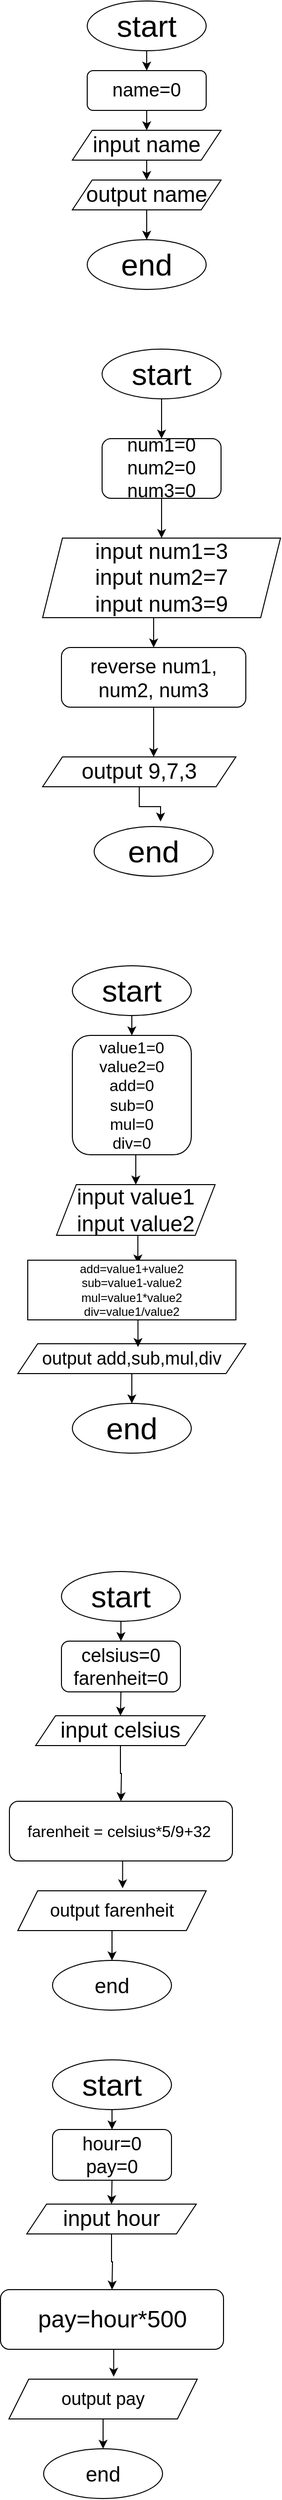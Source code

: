 <mxfile version="13.7.7" type="github">
  <diagram id="C5RBs43oDa-KdzZeNtuy" name="Page-1">
    <mxGraphModel dx="723" dy="375" grid="1" gridSize="10" guides="1" tooltips="1" connect="1" arrows="1" fold="1" page="1" pageScale="1" pageWidth="827" pageHeight="1169" math="0" shadow="0">
      <root>
        <mxCell id="WIyWlLk6GJQsqaUBKTNV-0" />
        <mxCell id="WIyWlLk6GJQsqaUBKTNV-1" parent="WIyWlLk6GJQsqaUBKTNV-0" />
        <mxCell id="19zZXmLFdvQ2Qfa06ooZ-6" style="edgeStyle=orthogonalEdgeStyle;rounded=0;orthogonalLoop=1;jettySize=auto;html=1;exitX=0.5;exitY=1;exitDx=0;exitDy=0;entryX=0.5;entryY=0;entryDx=0;entryDy=0;" edge="1" parent="WIyWlLk6GJQsqaUBKTNV-1" source="WIyWlLk6GJQsqaUBKTNV-7" target="19zZXmLFdvQ2Qfa06ooZ-1">
          <mxGeometry relative="1" as="geometry" />
        </mxCell>
        <mxCell id="WIyWlLk6GJQsqaUBKTNV-7" value="&lt;font style=&quot;font-size: 19px&quot;&gt;name=0&lt;/font&gt;" style="rounded=1;whiteSpace=wrap;html=1;fontSize=12;glass=0;strokeWidth=1;shadow=0;" parent="WIyWlLk6GJQsqaUBKTNV-1" vertex="1">
          <mxGeometry x="380" y="100" width="120" height="40" as="geometry" />
        </mxCell>
        <mxCell id="19zZXmLFdvQ2Qfa06ooZ-0" value="&lt;font style=&quot;font-size: 31px&quot;&gt;start&lt;/font&gt;" style="ellipse;whiteSpace=wrap;html=1;" vertex="1" parent="WIyWlLk6GJQsqaUBKTNV-1">
          <mxGeometry x="380" y="30" width="120" height="50" as="geometry" />
        </mxCell>
        <mxCell id="19zZXmLFdvQ2Qfa06ooZ-8" style="edgeStyle=orthogonalEdgeStyle;rounded=0;orthogonalLoop=1;jettySize=auto;html=1;exitX=0.5;exitY=1;exitDx=0;exitDy=0;entryX=0.5;entryY=0;entryDx=0;entryDy=0;" edge="1" parent="WIyWlLk6GJQsqaUBKTNV-1" source="19zZXmLFdvQ2Qfa06ooZ-1" target="19zZXmLFdvQ2Qfa06ooZ-7">
          <mxGeometry relative="1" as="geometry" />
        </mxCell>
        <mxCell id="19zZXmLFdvQ2Qfa06ooZ-1" value="&lt;font style=&quot;font-size: 22px&quot;&gt;input name&lt;/font&gt;" style="shape=parallelogram;perimeter=parallelogramPerimeter;whiteSpace=wrap;html=1;fixedSize=1;" vertex="1" parent="WIyWlLk6GJQsqaUBKTNV-1">
          <mxGeometry x="365" y="160" width="150" height="30" as="geometry" />
        </mxCell>
        <mxCell id="19zZXmLFdvQ2Qfa06ooZ-3" value="" style="endArrow=classic;html=1;exitX=0.5;exitY=1;exitDx=0;exitDy=0;" edge="1" parent="WIyWlLk6GJQsqaUBKTNV-1" source="19zZXmLFdvQ2Qfa06ooZ-0">
          <mxGeometry width="50" height="50" relative="1" as="geometry">
            <mxPoint x="390" y="150" as="sourcePoint" />
            <mxPoint x="440" y="100" as="targetPoint" />
          </mxGeometry>
        </mxCell>
        <mxCell id="19zZXmLFdvQ2Qfa06ooZ-10" style="edgeStyle=orthogonalEdgeStyle;rounded=0;orthogonalLoop=1;jettySize=auto;html=1;exitX=0.5;exitY=1;exitDx=0;exitDy=0;entryX=0.5;entryY=0;entryDx=0;entryDy=0;" edge="1" parent="WIyWlLk6GJQsqaUBKTNV-1" source="19zZXmLFdvQ2Qfa06ooZ-7" target="19zZXmLFdvQ2Qfa06ooZ-9">
          <mxGeometry relative="1" as="geometry" />
        </mxCell>
        <mxCell id="19zZXmLFdvQ2Qfa06ooZ-7" value="&lt;font style=&quot;font-size: 22px&quot;&gt;output name&lt;/font&gt;" style="shape=parallelogram;perimeter=parallelogramPerimeter;whiteSpace=wrap;html=1;fixedSize=1;" vertex="1" parent="WIyWlLk6GJQsqaUBKTNV-1">
          <mxGeometry x="365" y="210" width="150" height="30" as="geometry" />
        </mxCell>
        <mxCell id="19zZXmLFdvQ2Qfa06ooZ-9" value="&lt;font style=&quot;font-size: 31px&quot;&gt;end&lt;/font&gt;" style="ellipse;whiteSpace=wrap;html=1;" vertex="1" parent="WIyWlLk6GJQsqaUBKTNV-1">
          <mxGeometry x="380" y="270" width="120" height="50" as="geometry" />
        </mxCell>
        <mxCell id="19zZXmLFdvQ2Qfa06ooZ-11" style="edgeStyle=orthogonalEdgeStyle;rounded=0;orthogonalLoop=1;jettySize=auto;html=1;exitX=0.5;exitY=1;exitDx=0;exitDy=0;entryX=0.5;entryY=0;entryDx=0;entryDy=0;" edge="1" parent="WIyWlLk6GJQsqaUBKTNV-1" source="19zZXmLFdvQ2Qfa06ooZ-12" target="19zZXmLFdvQ2Qfa06ooZ-15">
          <mxGeometry relative="1" as="geometry" />
        </mxCell>
        <mxCell id="19zZXmLFdvQ2Qfa06ooZ-12" value="&lt;font style=&quot;font-size: 19px&quot;&gt;num1=0&lt;br&gt;num2=0&lt;br&gt;num3=0&lt;br&gt;&lt;/font&gt;" style="rounded=1;whiteSpace=wrap;html=1;fontSize=12;glass=0;strokeWidth=1;shadow=0;" vertex="1" parent="WIyWlLk6GJQsqaUBKTNV-1">
          <mxGeometry x="395" y="470" width="120" height="60" as="geometry" />
        </mxCell>
        <mxCell id="19zZXmLFdvQ2Qfa06ooZ-13" value="&lt;font style=&quot;font-size: 31px&quot;&gt;start&lt;/font&gt;" style="ellipse;whiteSpace=wrap;html=1;" vertex="1" parent="WIyWlLk6GJQsqaUBKTNV-1">
          <mxGeometry x="395" y="380" width="120" height="50" as="geometry" />
        </mxCell>
        <mxCell id="19zZXmLFdvQ2Qfa06ooZ-22" style="edgeStyle=orthogonalEdgeStyle;rounded=0;orthogonalLoop=1;jettySize=auto;html=1;exitX=0.5;exitY=1;exitDx=0;exitDy=0;entryX=0.5;entryY=0;entryDx=0;entryDy=0;" edge="1" parent="WIyWlLk6GJQsqaUBKTNV-1" source="19zZXmLFdvQ2Qfa06ooZ-15" target="19zZXmLFdvQ2Qfa06ooZ-21">
          <mxGeometry relative="1" as="geometry" />
        </mxCell>
        <mxCell id="19zZXmLFdvQ2Qfa06ooZ-15" value="&lt;font style=&quot;font-size: 22px&quot;&gt;input num1=3&lt;br&gt;input num2=7&lt;br&gt;input num3=9&lt;br&gt;&lt;/font&gt;" style="shape=parallelogram;perimeter=parallelogramPerimeter;whiteSpace=wrap;html=1;fixedSize=1;" vertex="1" parent="WIyWlLk6GJQsqaUBKTNV-1">
          <mxGeometry x="335" y="570" width="240" height="80" as="geometry" />
        </mxCell>
        <mxCell id="19zZXmLFdvQ2Qfa06ooZ-16" value="" style="endArrow=classic;html=1;exitX=0.5;exitY=1;exitDx=0;exitDy=0;" edge="1" parent="WIyWlLk6GJQsqaUBKTNV-1" source="19zZXmLFdvQ2Qfa06ooZ-13">
          <mxGeometry width="50" height="50" relative="1" as="geometry">
            <mxPoint x="405" y="550" as="sourcePoint" />
            <mxPoint x="455" y="470" as="targetPoint" />
          </mxGeometry>
        </mxCell>
        <mxCell id="19zZXmLFdvQ2Qfa06ooZ-27" style="edgeStyle=orthogonalEdgeStyle;rounded=0;orthogonalLoop=1;jettySize=auto;html=1;exitX=0.5;exitY=1;exitDx=0;exitDy=0;entryX=0.558;entryY=-0.1;entryDx=0;entryDy=0;entryPerimeter=0;" edge="1" parent="WIyWlLk6GJQsqaUBKTNV-1" source="19zZXmLFdvQ2Qfa06ooZ-18" target="19zZXmLFdvQ2Qfa06ooZ-19">
          <mxGeometry relative="1" as="geometry" />
        </mxCell>
        <mxCell id="19zZXmLFdvQ2Qfa06ooZ-18" value="&lt;font style=&quot;font-size: 22px&quot;&gt;output 9,7,3&lt;/font&gt;" style="shape=parallelogram;perimeter=parallelogramPerimeter;whiteSpace=wrap;html=1;fixedSize=1;" vertex="1" parent="WIyWlLk6GJQsqaUBKTNV-1">
          <mxGeometry x="335" y="790" width="195" height="30" as="geometry" />
        </mxCell>
        <mxCell id="19zZXmLFdvQ2Qfa06ooZ-19" value="&lt;font style=&quot;font-size: 31px&quot;&gt;end&lt;/font&gt;" style="ellipse;whiteSpace=wrap;html=1;" vertex="1" parent="WIyWlLk6GJQsqaUBKTNV-1">
          <mxGeometry x="387" y="860" width="120" height="50" as="geometry" />
        </mxCell>
        <mxCell id="19zZXmLFdvQ2Qfa06ooZ-24" style="edgeStyle=orthogonalEdgeStyle;rounded=0;orthogonalLoop=1;jettySize=auto;html=1;exitX=0.5;exitY=1;exitDx=0;exitDy=0;" edge="1" parent="WIyWlLk6GJQsqaUBKTNV-1" source="19zZXmLFdvQ2Qfa06ooZ-21">
          <mxGeometry relative="1" as="geometry">
            <mxPoint x="447" y="790" as="targetPoint" />
          </mxGeometry>
        </mxCell>
        <mxCell id="19zZXmLFdvQ2Qfa06ooZ-21" value="&lt;font style=&quot;font-size: 20px&quot;&gt;reverse num1, num2, num3&lt;/font&gt;" style="rounded=1;whiteSpace=wrap;html=1;" vertex="1" parent="WIyWlLk6GJQsqaUBKTNV-1">
          <mxGeometry x="354" y="680" width="186" height="60" as="geometry" />
        </mxCell>
        <mxCell id="19zZXmLFdvQ2Qfa06ooZ-28" style="edgeStyle=orthogonalEdgeStyle;rounded=0;orthogonalLoop=1;jettySize=auto;html=1;exitX=0.5;exitY=1;exitDx=0;exitDy=0;entryX=0.5;entryY=0;entryDx=0;entryDy=0;" edge="1" parent="WIyWlLk6GJQsqaUBKTNV-1" source="19zZXmLFdvQ2Qfa06ooZ-29" target="19zZXmLFdvQ2Qfa06ooZ-32">
          <mxGeometry relative="1" as="geometry" />
        </mxCell>
        <mxCell id="19zZXmLFdvQ2Qfa06ooZ-29" value="&lt;font style=&quot;font-size: 16px&quot;&gt;value1=0&lt;br&gt;value2=0&lt;br&gt;add=0&lt;br&gt;sub=0&lt;br&gt;mul=0&lt;br&gt;div=0&lt;br&gt;&lt;/font&gt;" style="rounded=1;whiteSpace=wrap;html=1;fontSize=12;glass=0;strokeWidth=1;shadow=0;" vertex="1" parent="WIyWlLk6GJQsqaUBKTNV-1">
          <mxGeometry x="365" y="1070" width="120" height="120" as="geometry" />
        </mxCell>
        <mxCell id="19zZXmLFdvQ2Qfa06ooZ-30" value="&lt;font style=&quot;font-size: 31px&quot;&gt;start&lt;/font&gt;" style="ellipse;whiteSpace=wrap;html=1;" vertex="1" parent="WIyWlLk6GJQsqaUBKTNV-1">
          <mxGeometry x="365" y="1000" width="120" height="50" as="geometry" />
        </mxCell>
        <mxCell id="19zZXmLFdvQ2Qfa06ooZ-39" style="edgeStyle=orthogonalEdgeStyle;rounded=0;orthogonalLoop=1;jettySize=auto;html=1;exitX=0.5;exitY=1;exitDx=0;exitDy=0;entryX=0.529;entryY=0.056;entryDx=0;entryDy=0;entryPerimeter=0;" edge="1" parent="WIyWlLk6GJQsqaUBKTNV-1" source="19zZXmLFdvQ2Qfa06ooZ-32" target="19zZXmLFdvQ2Qfa06ooZ-37">
          <mxGeometry relative="1" as="geometry" />
        </mxCell>
        <mxCell id="19zZXmLFdvQ2Qfa06ooZ-32" value="&lt;font style=&quot;font-size: 22px&quot;&gt;input value1&lt;br&gt;input value2&lt;br&gt;&lt;/font&gt;" style="shape=parallelogram;perimeter=parallelogramPerimeter;whiteSpace=wrap;html=1;fixedSize=1;" vertex="1" parent="WIyWlLk6GJQsqaUBKTNV-1">
          <mxGeometry x="349" y="1220" width="160" height="51" as="geometry" />
        </mxCell>
        <mxCell id="19zZXmLFdvQ2Qfa06ooZ-33" value="" style="endArrow=classic;html=1;exitX=0.5;exitY=1;exitDx=0;exitDy=0;" edge="1" parent="WIyWlLk6GJQsqaUBKTNV-1" source="19zZXmLFdvQ2Qfa06ooZ-30">
          <mxGeometry width="50" height="50" relative="1" as="geometry">
            <mxPoint x="375" y="1120" as="sourcePoint" />
            <mxPoint x="425" y="1070" as="targetPoint" />
          </mxGeometry>
        </mxCell>
        <mxCell id="19zZXmLFdvQ2Qfa06ooZ-41" style="edgeStyle=orthogonalEdgeStyle;rounded=0;orthogonalLoop=1;jettySize=auto;html=1;exitX=0.5;exitY=1;exitDx=0;exitDy=0;entryX=0.5;entryY=0;entryDx=0;entryDy=0;" edge="1" parent="WIyWlLk6GJQsqaUBKTNV-1" source="19zZXmLFdvQ2Qfa06ooZ-35" target="19zZXmLFdvQ2Qfa06ooZ-36">
          <mxGeometry relative="1" as="geometry" />
        </mxCell>
        <mxCell id="19zZXmLFdvQ2Qfa06ooZ-35" value="&lt;font style=&quot;font-size: 18px&quot;&gt;output add,sub,mul,div&lt;/font&gt;" style="shape=parallelogram;perimeter=parallelogramPerimeter;whiteSpace=wrap;html=1;fixedSize=1;" vertex="1" parent="WIyWlLk6GJQsqaUBKTNV-1">
          <mxGeometry x="310" y="1380" width="230" height="30" as="geometry" />
        </mxCell>
        <mxCell id="19zZXmLFdvQ2Qfa06ooZ-36" value="&lt;font style=&quot;font-size: 31px&quot;&gt;end&lt;/font&gt;" style="ellipse;whiteSpace=wrap;html=1;" vertex="1" parent="WIyWlLk6GJQsqaUBKTNV-1">
          <mxGeometry x="365" y="1440" width="120" height="50" as="geometry" />
        </mxCell>
        <mxCell id="19zZXmLFdvQ2Qfa06ooZ-40" style="edgeStyle=orthogonalEdgeStyle;rounded=0;orthogonalLoop=1;jettySize=auto;html=1;exitX=0.5;exitY=1;exitDx=0;exitDy=0;entryX=0.527;entryY=0.111;entryDx=0;entryDy=0;entryPerimeter=0;" edge="1" parent="WIyWlLk6GJQsqaUBKTNV-1" source="19zZXmLFdvQ2Qfa06ooZ-37" target="19zZXmLFdvQ2Qfa06ooZ-35">
          <mxGeometry relative="1" as="geometry" />
        </mxCell>
        <mxCell id="19zZXmLFdvQ2Qfa06ooZ-37" value="add=value1+value2&lt;br&gt;sub=value1-value2&lt;br&gt;mul=value1*value2&lt;br&gt;div=value1/value2" style="rounded=0;whiteSpace=wrap;html=1;" vertex="1" parent="WIyWlLk6GJQsqaUBKTNV-1">
          <mxGeometry x="320" y="1296" width="210" height="60" as="geometry" />
        </mxCell>
        <mxCell id="19zZXmLFdvQ2Qfa06ooZ-42" style="edgeStyle=orthogonalEdgeStyle;rounded=0;orthogonalLoop=1;jettySize=auto;html=1;exitX=0.5;exitY=1;exitDx=0;exitDy=0;entryX=0.5;entryY=0;entryDx=0;entryDy=0;" edge="1" parent="WIyWlLk6GJQsqaUBKTNV-1" source="19zZXmLFdvQ2Qfa06ooZ-43" target="19zZXmLFdvQ2Qfa06ooZ-46">
          <mxGeometry relative="1" as="geometry" />
        </mxCell>
        <mxCell id="19zZXmLFdvQ2Qfa06ooZ-43" value="&lt;font style=&quot;font-size: 19px&quot;&gt;celsius=0&lt;br&gt;farenheit=0&lt;br&gt;&lt;/font&gt;" style="rounded=1;whiteSpace=wrap;html=1;fontSize=12;glass=0;strokeWidth=1;shadow=0;" vertex="1" parent="WIyWlLk6GJQsqaUBKTNV-1">
          <mxGeometry x="354" y="1679" width="120" height="51" as="geometry" />
        </mxCell>
        <mxCell id="19zZXmLFdvQ2Qfa06ooZ-44" value="&lt;font style=&quot;font-size: 31px&quot;&gt;start&lt;/font&gt;" style="ellipse;whiteSpace=wrap;html=1;" vertex="1" parent="WIyWlLk6GJQsqaUBKTNV-1">
          <mxGeometry x="354" y="1609" width="120" height="50" as="geometry" />
        </mxCell>
        <mxCell id="19zZXmLFdvQ2Qfa06ooZ-45" style="edgeStyle=orthogonalEdgeStyle;rounded=0;orthogonalLoop=1;jettySize=auto;html=1;exitX=0.5;exitY=1;exitDx=0;exitDy=0;entryX=0.5;entryY=0;entryDx=0;entryDy=0;" edge="1" parent="WIyWlLk6GJQsqaUBKTNV-1" source="19zZXmLFdvQ2Qfa06ooZ-46">
          <mxGeometry relative="1" as="geometry">
            <mxPoint x="414" y="1840" as="targetPoint" />
          </mxGeometry>
        </mxCell>
        <mxCell id="19zZXmLFdvQ2Qfa06ooZ-46" value="&lt;font style=&quot;font-size: 22px&quot;&gt;input celsius&lt;/font&gt;" style="shape=parallelogram;perimeter=parallelogramPerimeter;whiteSpace=wrap;html=1;fixedSize=1;" vertex="1" parent="WIyWlLk6GJQsqaUBKTNV-1">
          <mxGeometry x="328" y="1754" width="171" height="30" as="geometry" />
        </mxCell>
        <mxCell id="19zZXmLFdvQ2Qfa06ooZ-47" value="" style="endArrow=classic;html=1;exitX=0.5;exitY=1;exitDx=0;exitDy=0;" edge="1" parent="WIyWlLk6GJQsqaUBKTNV-1" source="19zZXmLFdvQ2Qfa06ooZ-44">
          <mxGeometry width="50" height="50" relative="1" as="geometry">
            <mxPoint x="364" y="1729" as="sourcePoint" />
            <mxPoint x="414" y="1679" as="targetPoint" />
          </mxGeometry>
        </mxCell>
        <mxCell id="19zZXmLFdvQ2Qfa06ooZ-54" value="" style="edgeStyle=orthogonalEdgeStyle;rounded=0;orthogonalLoop=1;jettySize=auto;html=1;entryX=0.572;entryY=-0.062;entryDx=0;entryDy=0;entryPerimeter=0;" edge="1" parent="WIyWlLk6GJQsqaUBKTNV-1">
          <mxGeometry relative="1" as="geometry">
            <mxPoint x="411.0" y="1900" as="sourcePoint" />
            <mxPoint x="415.68" y="1927.52" as="targetPoint" />
          </mxGeometry>
        </mxCell>
        <mxCell id="19zZXmLFdvQ2Qfa06ooZ-52" value="&lt;font style=&quot;font-size: 16px&quot;&gt;farenheit = celsius*5/9+32&amp;nbsp;&lt;/font&gt;" style="rounded=1;whiteSpace=wrap;html=1;" vertex="1" parent="WIyWlLk6GJQsqaUBKTNV-1">
          <mxGeometry x="301.5" y="1840" width="225" height="60" as="geometry" />
        </mxCell>
        <mxCell id="19zZXmLFdvQ2Qfa06ooZ-56" style="edgeStyle=orthogonalEdgeStyle;rounded=0;orthogonalLoop=1;jettySize=auto;html=1;exitX=0.5;exitY=1;exitDx=0;exitDy=0;entryX=0.5;entryY=0;entryDx=0;entryDy=0;" edge="1" parent="WIyWlLk6GJQsqaUBKTNV-1" source="19zZXmLFdvQ2Qfa06ooZ-53" target="19zZXmLFdvQ2Qfa06ooZ-55">
          <mxGeometry relative="1" as="geometry" />
        </mxCell>
        <mxCell id="19zZXmLFdvQ2Qfa06ooZ-53" value="&lt;font style=&quot;font-size: 18px&quot;&gt;output farenheit&lt;/font&gt;" style="shape=parallelogram;perimeter=parallelogramPerimeter;whiteSpace=wrap;html=1;fixedSize=1;" vertex="1" parent="WIyWlLk6GJQsqaUBKTNV-1">
          <mxGeometry x="310" y="1930" width="190" height="40" as="geometry" />
        </mxCell>
        <mxCell id="19zZXmLFdvQ2Qfa06ooZ-55" value="&lt;font style=&quot;font-size: 21px&quot;&gt;end&lt;/font&gt;" style="ellipse;whiteSpace=wrap;html=1;" vertex="1" parent="WIyWlLk6GJQsqaUBKTNV-1">
          <mxGeometry x="345" y="2000" width="120" height="50" as="geometry" />
        </mxCell>
        <mxCell id="19zZXmLFdvQ2Qfa06ooZ-57" style="edgeStyle=orthogonalEdgeStyle;rounded=0;orthogonalLoop=1;jettySize=auto;html=1;exitX=0.5;exitY=1;exitDx=0;exitDy=0;entryX=0.5;entryY=0;entryDx=0;entryDy=0;" edge="1" parent="WIyWlLk6GJQsqaUBKTNV-1" source="19zZXmLFdvQ2Qfa06ooZ-58" target="19zZXmLFdvQ2Qfa06ooZ-61">
          <mxGeometry relative="1" as="geometry" />
        </mxCell>
        <mxCell id="19zZXmLFdvQ2Qfa06ooZ-58" value="&lt;font style=&quot;font-size: 19px&quot;&gt;hour=0&lt;br&gt;pay=0&lt;br&gt;&lt;/font&gt;" style="rounded=1;whiteSpace=wrap;html=1;fontSize=12;glass=0;strokeWidth=1;shadow=0;" vertex="1" parent="WIyWlLk6GJQsqaUBKTNV-1">
          <mxGeometry x="345" y="2170" width="120" height="51" as="geometry" />
        </mxCell>
        <mxCell id="19zZXmLFdvQ2Qfa06ooZ-59" value="&lt;font style=&quot;font-size: 31px&quot;&gt;start&lt;/font&gt;" style="ellipse;whiteSpace=wrap;html=1;" vertex="1" parent="WIyWlLk6GJQsqaUBKTNV-1">
          <mxGeometry x="345" y="2100" width="120" height="50" as="geometry" />
        </mxCell>
        <mxCell id="19zZXmLFdvQ2Qfa06ooZ-60" style="edgeStyle=orthogonalEdgeStyle;rounded=0;orthogonalLoop=1;jettySize=auto;html=1;exitX=0.5;exitY=1;exitDx=0;exitDy=0;entryX=0.5;entryY=0;entryDx=0;entryDy=0;" edge="1" parent="WIyWlLk6GJQsqaUBKTNV-1" source="19zZXmLFdvQ2Qfa06ooZ-61">
          <mxGeometry relative="1" as="geometry">
            <mxPoint x="405" y="2331" as="targetPoint" />
          </mxGeometry>
        </mxCell>
        <mxCell id="19zZXmLFdvQ2Qfa06ooZ-61" value="&lt;font style=&quot;font-size: 22px&quot;&gt;input hour&lt;/font&gt;" style="shape=parallelogram;perimeter=parallelogramPerimeter;whiteSpace=wrap;html=1;fixedSize=1;" vertex="1" parent="WIyWlLk6GJQsqaUBKTNV-1">
          <mxGeometry x="319" y="2245" width="171" height="30" as="geometry" />
        </mxCell>
        <mxCell id="19zZXmLFdvQ2Qfa06ooZ-62" value="" style="endArrow=classic;html=1;exitX=0.5;exitY=1;exitDx=0;exitDy=0;" edge="1" parent="WIyWlLk6GJQsqaUBKTNV-1" source="19zZXmLFdvQ2Qfa06ooZ-59">
          <mxGeometry width="50" height="50" relative="1" as="geometry">
            <mxPoint x="355" y="2220" as="sourcePoint" />
            <mxPoint x="405" y="2170" as="targetPoint" />
          </mxGeometry>
        </mxCell>
        <mxCell id="19zZXmLFdvQ2Qfa06ooZ-63" value="" style="edgeStyle=orthogonalEdgeStyle;rounded=0;orthogonalLoop=1;jettySize=auto;html=1;entryX=0.572;entryY=-0.062;entryDx=0;entryDy=0;entryPerimeter=0;" edge="1" parent="WIyWlLk6GJQsqaUBKTNV-1">
          <mxGeometry relative="1" as="geometry">
            <mxPoint x="402.0" y="2391" as="sourcePoint" />
            <mxPoint x="406.68" y="2418.52" as="targetPoint" />
          </mxGeometry>
        </mxCell>
        <mxCell id="19zZXmLFdvQ2Qfa06ooZ-64" value="&lt;font style=&quot;font-size: 24px&quot;&gt;pay=hour*500&lt;/font&gt;" style="rounded=1;whiteSpace=wrap;html=1;" vertex="1" parent="WIyWlLk6GJQsqaUBKTNV-1">
          <mxGeometry x="292.5" y="2331" width="225" height="60" as="geometry" />
        </mxCell>
        <mxCell id="19zZXmLFdvQ2Qfa06ooZ-65" style="edgeStyle=orthogonalEdgeStyle;rounded=0;orthogonalLoop=1;jettySize=auto;html=1;exitX=0.5;exitY=1;exitDx=0;exitDy=0;entryX=0.5;entryY=0;entryDx=0;entryDy=0;" edge="1" parent="WIyWlLk6GJQsqaUBKTNV-1" source="19zZXmLFdvQ2Qfa06ooZ-66" target="19zZXmLFdvQ2Qfa06ooZ-67">
          <mxGeometry relative="1" as="geometry" />
        </mxCell>
        <mxCell id="19zZXmLFdvQ2Qfa06ooZ-66" value="&lt;font style=&quot;font-size: 18px&quot;&gt;output pay&lt;/font&gt;" style="shape=parallelogram;perimeter=parallelogramPerimeter;whiteSpace=wrap;html=1;fixedSize=1;" vertex="1" parent="WIyWlLk6GJQsqaUBKTNV-1">
          <mxGeometry x="301" y="2421" width="190" height="40" as="geometry" />
        </mxCell>
        <mxCell id="19zZXmLFdvQ2Qfa06ooZ-67" value="&lt;font style=&quot;font-size: 21px&quot;&gt;end&lt;/font&gt;" style="ellipse;whiteSpace=wrap;html=1;" vertex="1" parent="WIyWlLk6GJQsqaUBKTNV-1">
          <mxGeometry x="336" y="2491" width="120" height="50" as="geometry" />
        </mxCell>
      </root>
    </mxGraphModel>
  </diagram>
</mxfile>
